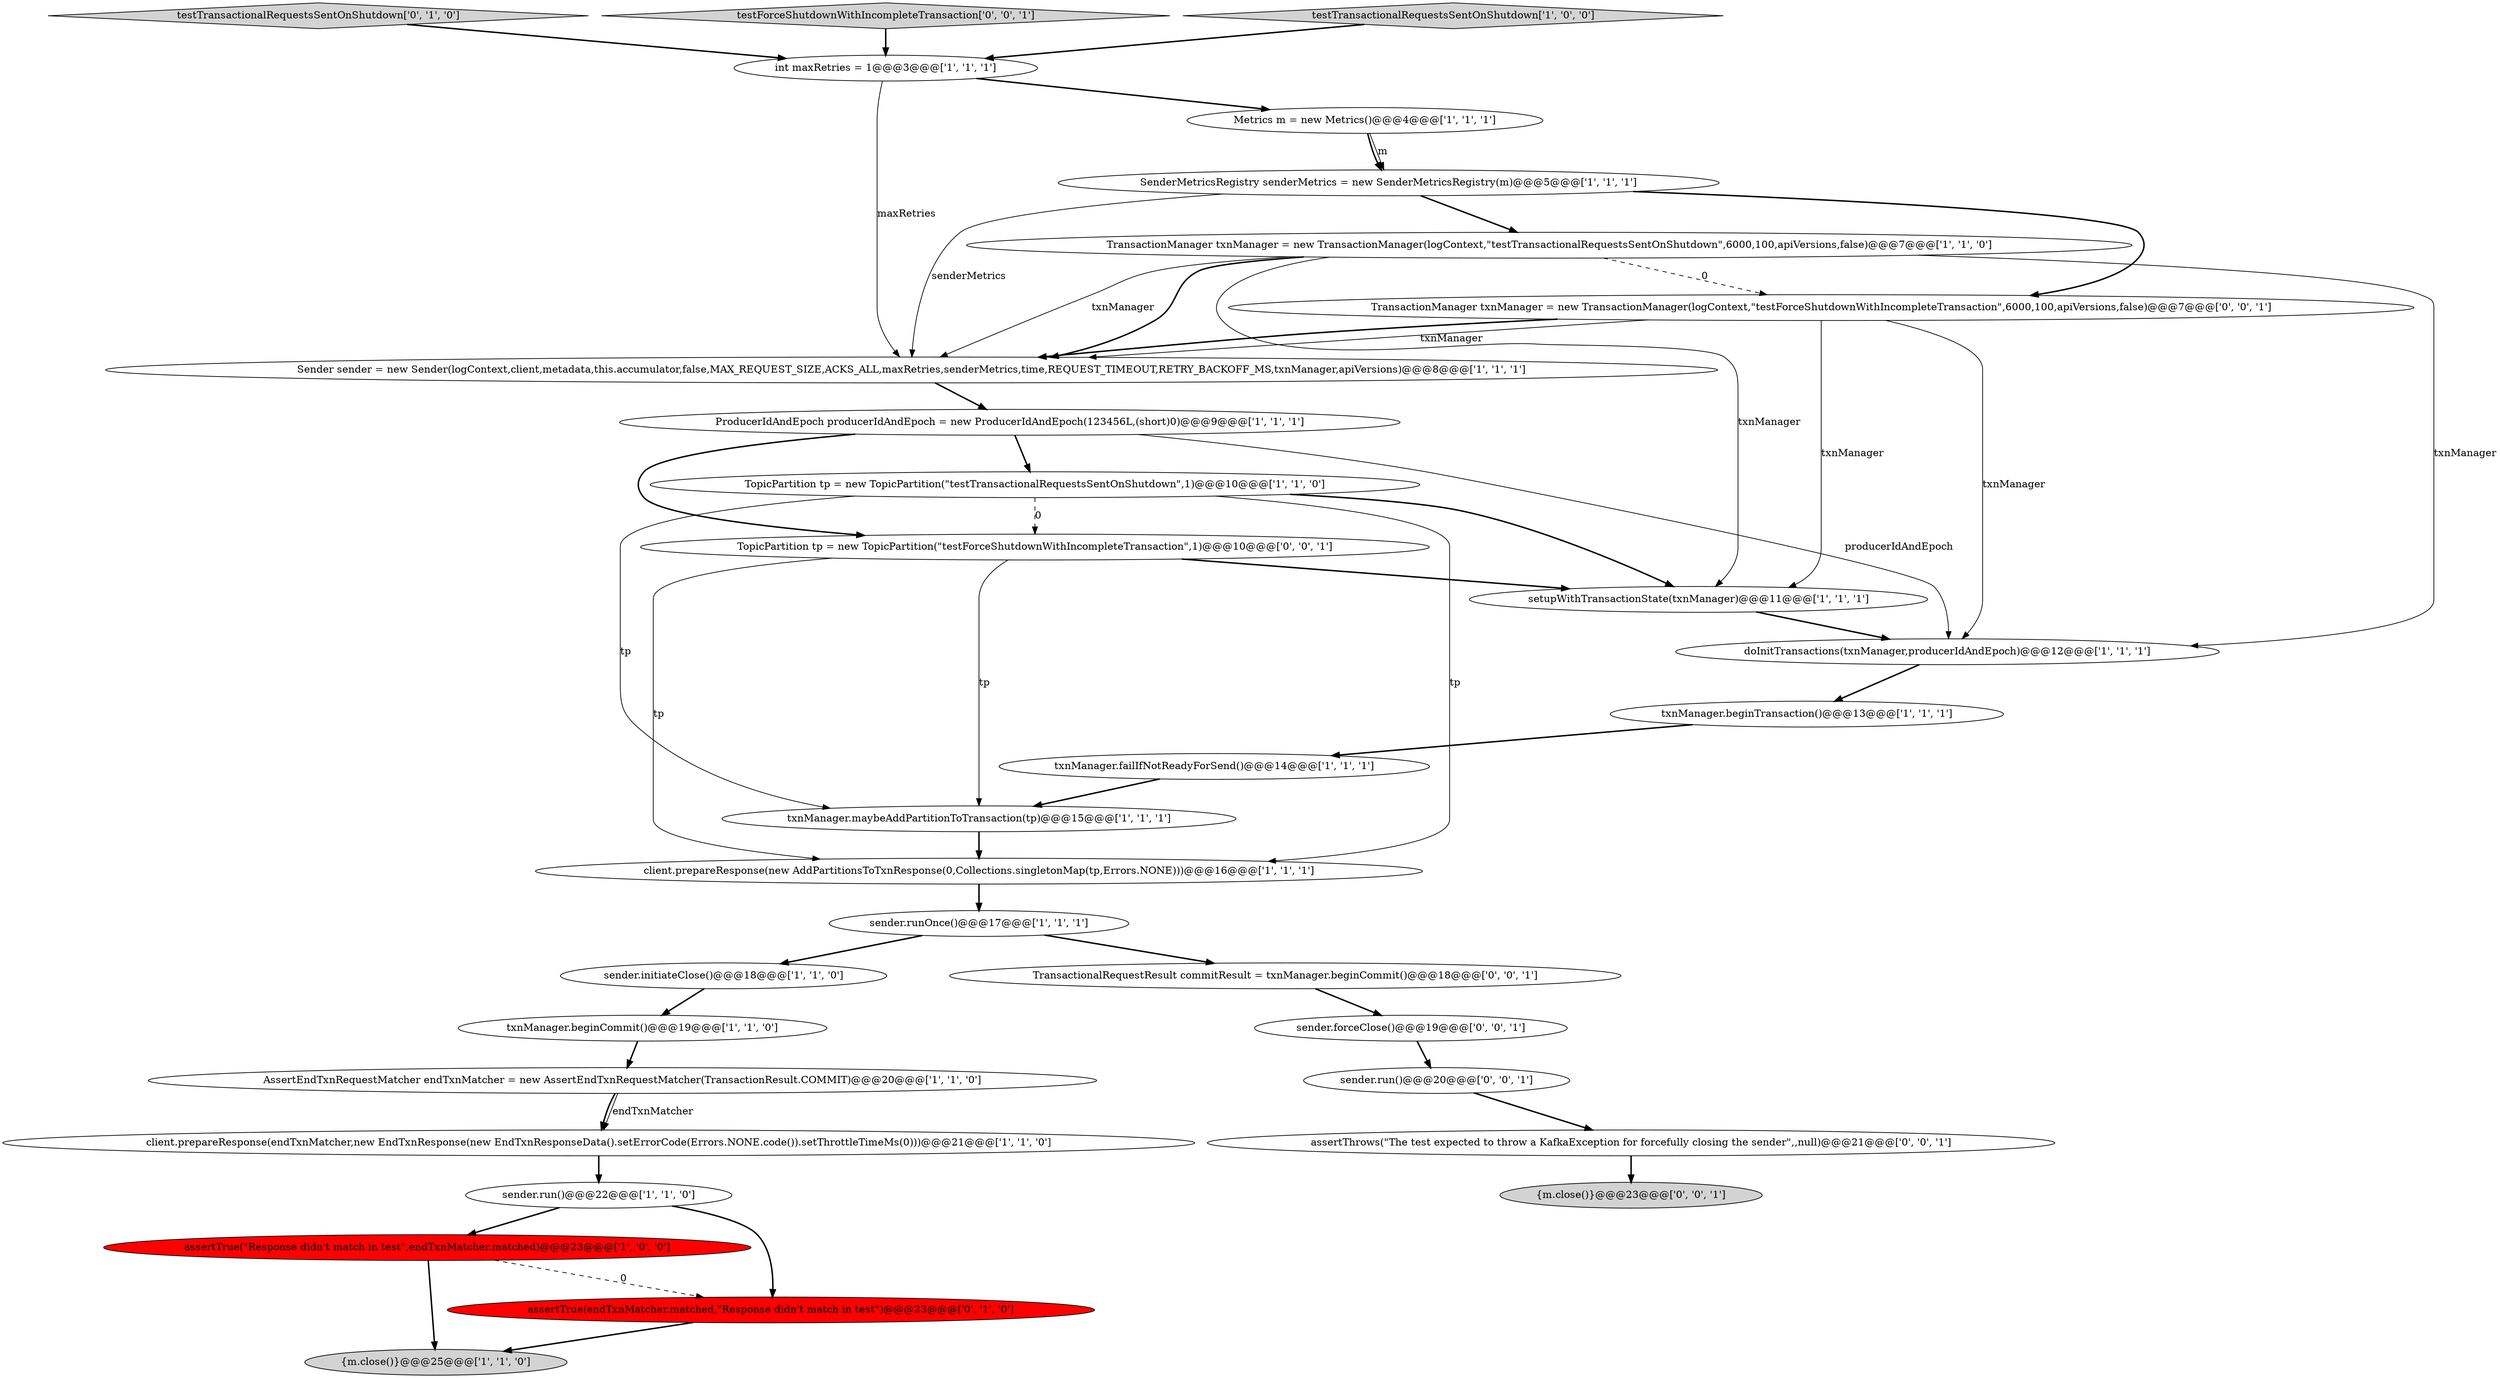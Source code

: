 digraph {
25 [style = filled, label = "TransactionManager txnManager = new TransactionManager(logContext,\"testForceShutdownWithIncompleteTransaction\",6000,100,apiVersions,false)@@@7@@@['0', '0', '1']", fillcolor = white, shape = ellipse image = "AAA0AAABBB3BBB"];
15 [style = filled, label = "txnManager.beginTransaction()@@@13@@@['1', '1', '1']", fillcolor = white, shape = ellipse image = "AAA0AAABBB1BBB"];
16 [style = filled, label = "TransactionManager txnManager = new TransactionManager(logContext,\"testTransactionalRequestsSentOnShutdown\",6000,100,apiVersions,false)@@@7@@@['1', '1', '0']", fillcolor = white, shape = ellipse image = "AAA0AAABBB1BBB"];
23 [style = filled, label = "testTransactionalRequestsSentOnShutdown['0', '1', '0']", fillcolor = lightgray, shape = diamond image = "AAA0AAABBB2BBB"];
30 [style = filled, label = "testForceShutdownWithIncompleteTransaction['0', '0', '1']", fillcolor = lightgray, shape = diamond image = "AAA0AAABBB3BBB"];
20 [style = filled, label = "Sender sender = new Sender(logContext,client,metadata,this.accumulator,false,MAX_REQUEST_SIZE,ACKS_ALL,maxRetries,senderMetrics,time,REQUEST_TIMEOUT,RETRY_BACKOFF_MS,txnManager,apiVersions)@@@8@@@['1', '1', '1']", fillcolor = white, shape = ellipse image = "AAA0AAABBB1BBB"];
13 [style = filled, label = "setupWithTransactionState(txnManager)@@@11@@@['1', '1', '1']", fillcolor = white, shape = ellipse image = "AAA0AAABBB1BBB"];
0 [style = filled, label = "AssertEndTxnRequestMatcher endTxnMatcher = new AssertEndTxnRequestMatcher(TransactionResult.COMMIT)@@@20@@@['1', '1', '0']", fillcolor = white, shape = ellipse image = "AAA0AAABBB1BBB"];
4 [style = filled, label = "sender.run()@@@22@@@['1', '1', '0']", fillcolor = white, shape = ellipse image = "AAA0AAABBB1BBB"];
29 [style = filled, label = "sender.run()@@@20@@@['0', '0', '1']", fillcolor = white, shape = ellipse image = "AAA0AAABBB3BBB"];
19 [style = filled, label = "int maxRetries = 1@@@3@@@['1', '1', '1']", fillcolor = white, shape = ellipse image = "AAA0AAABBB1BBB"];
7 [style = filled, label = "assertTrue(\"Response didn't match in test\",endTxnMatcher.matched)@@@23@@@['1', '0', '0']", fillcolor = red, shape = ellipse image = "AAA1AAABBB1BBB"];
22 [style = filled, label = "assertTrue(endTxnMatcher.matched,\"Response didn't match in test\")@@@23@@@['0', '1', '0']", fillcolor = red, shape = ellipse image = "AAA1AAABBB2BBB"];
2 [style = filled, label = "Metrics m = new Metrics()@@@4@@@['1', '1', '1']", fillcolor = white, shape = ellipse image = "AAA0AAABBB1BBB"];
3 [style = filled, label = "ProducerIdAndEpoch producerIdAndEpoch = new ProducerIdAndEpoch(123456L,(short)0)@@@9@@@['1', '1', '1']", fillcolor = white, shape = ellipse image = "AAA0AAABBB1BBB"];
8 [style = filled, label = "sender.initiateClose()@@@18@@@['1', '1', '0']", fillcolor = white, shape = ellipse image = "AAA0AAABBB1BBB"];
31 [style = filled, label = "TopicPartition tp = new TopicPartition(\"testForceShutdownWithIncompleteTransaction\",1)@@@10@@@['0', '0', '1']", fillcolor = white, shape = ellipse image = "AAA0AAABBB3BBB"];
26 [style = filled, label = "{m.close()}@@@23@@@['0', '0', '1']", fillcolor = lightgray, shape = ellipse image = "AAA0AAABBB3BBB"];
6 [style = filled, label = "sender.runOnce()@@@17@@@['1', '1', '1']", fillcolor = white, shape = ellipse image = "AAA0AAABBB1BBB"];
5 [style = filled, label = "txnManager.beginCommit()@@@19@@@['1', '1', '0']", fillcolor = white, shape = ellipse image = "AAA0AAABBB1BBB"];
14 [style = filled, label = "txnManager.failIfNotReadyForSend()@@@14@@@['1', '1', '1']", fillcolor = white, shape = ellipse image = "AAA0AAABBB1BBB"];
24 [style = filled, label = "sender.forceClose()@@@19@@@['0', '0', '1']", fillcolor = white, shape = ellipse image = "AAA0AAABBB3BBB"];
18 [style = filled, label = "client.prepareResponse(new AddPartitionsToTxnResponse(0,Collections.singletonMap(tp,Errors.NONE)))@@@16@@@['1', '1', '1']", fillcolor = white, shape = ellipse image = "AAA0AAABBB1BBB"];
27 [style = filled, label = "assertThrows(\"The test expected to throw a KafkaException for forcefully closing the sender\",,null)@@@21@@@['0', '0', '1']", fillcolor = white, shape = ellipse image = "AAA0AAABBB3BBB"];
17 [style = filled, label = "doInitTransactions(txnManager,producerIdAndEpoch)@@@12@@@['1', '1', '1']", fillcolor = white, shape = ellipse image = "AAA0AAABBB1BBB"];
28 [style = filled, label = "TransactionalRequestResult commitResult = txnManager.beginCommit()@@@18@@@['0', '0', '1']", fillcolor = white, shape = ellipse image = "AAA0AAABBB3BBB"];
11 [style = filled, label = "TopicPartition tp = new TopicPartition(\"testTransactionalRequestsSentOnShutdown\",1)@@@10@@@['1', '1', '0']", fillcolor = white, shape = ellipse image = "AAA0AAABBB1BBB"];
21 [style = filled, label = "txnManager.maybeAddPartitionToTransaction(tp)@@@15@@@['1', '1', '1']", fillcolor = white, shape = ellipse image = "AAA0AAABBB1BBB"];
9 [style = filled, label = "client.prepareResponse(endTxnMatcher,new EndTxnResponse(new EndTxnResponseData().setErrorCode(Errors.NONE.code()).setThrottleTimeMs(0)))@@@21@@@['1', '1', '0']", fillcolor = white, shape = ellipse image = "AAA0AAABBB1BBB"];
10 [style = filled, label = "SenderMetricsRegistry senderMetrics = new SenderMetricsRegistry(m)@@@5@@@['1', '1', '1']", fillcolor = white, shape = ellipse image = "AAA0AAABBB1BBB"];
12 [style = filled, label = "{m.close()}@@@25@@@['1', '1', '0']", fillcolor = lightgray, shape = ellipse image = "AAA0AAABBB1BBB"];
1 [style = filled, label = "testTransactionalRequestsSentOnShutdown['1', '0', '0']", fillcolor = lightgray, shape = diamond image = "AAA0AAABBB1BBB"];
19->20 [style = solid, label="maxRetries"];
0->9 [style = bold, label=""];
3->17 [style = solid, label="producerIdAndEpoch"];
15->14 [style = bold, label=""];
7->12 [style = bold, label=""];
25->13 [style = solid, label="txnManager"];
3->31 [style = bold, label=""];
31->18 [style = solid, label="tp"];
16->25 [style = dashed, label="0"];
31->13 [style = bold, label=""];
9->4 [style = bold, label=""];
25->17 [style = solid, label="txnManager"];
3->11 [style = bold, label=""];
20->3 [style = bold, label=""];
19->2 [style = bold, label=""];
24->29 [style = bold, label=""];
2->10 [style = bold, label=""];
21->18 [style = bold, label=""];
4->7 [style = bold, label=""];
2->10 [style = solid, label="m"];
25->20 [style = solid, label="txnManager"];
11->21 [style = solid, label="tp"];
29->27 [style = bold, label=""];
13->17 [style = bold, label=""];
25->20 [style = bold, label=""];
30->19 [style = bold, label=""];
31->21 [style = solid, label="tp"];
10->20 [style = solid, label="senderMetrics"];
10->16 [style = bold, label=""];
8->5 [style = bold, label=""];
5->0 [style = bold, label=""];
18->6 [style = bold, label=""];
10->25 [style = bold, label=""];
11->31 [style = dashed, label="0"];
22->12 [style = bold, label=""];
23->19 [style = bold, label=""];
11->13 [style = bold, label=""];
6->8 [style = bold, label=""];
17->15 [style = bold, label=""];
11->18 [style = solid, label="tp"];
28->24 [style = bold, label=""];
16->20 [style = solid, label="txnManager"];
16->17 [style = solid, label="txnManager"];
1->19 [style = bold, label=""];
16->20 [style = bold, label=""];
4->22 [style = bold, label=""];
7->22 [style = dashed, label="0"];
14->21 [style = bold, label=""];
16->13 [style = solid, label="txnManager"];
6->28 [style = bold, label=""];
27->26 [style = bold, label=""];
0->9 [style = solid, label="endTxnMatcher"];
}
